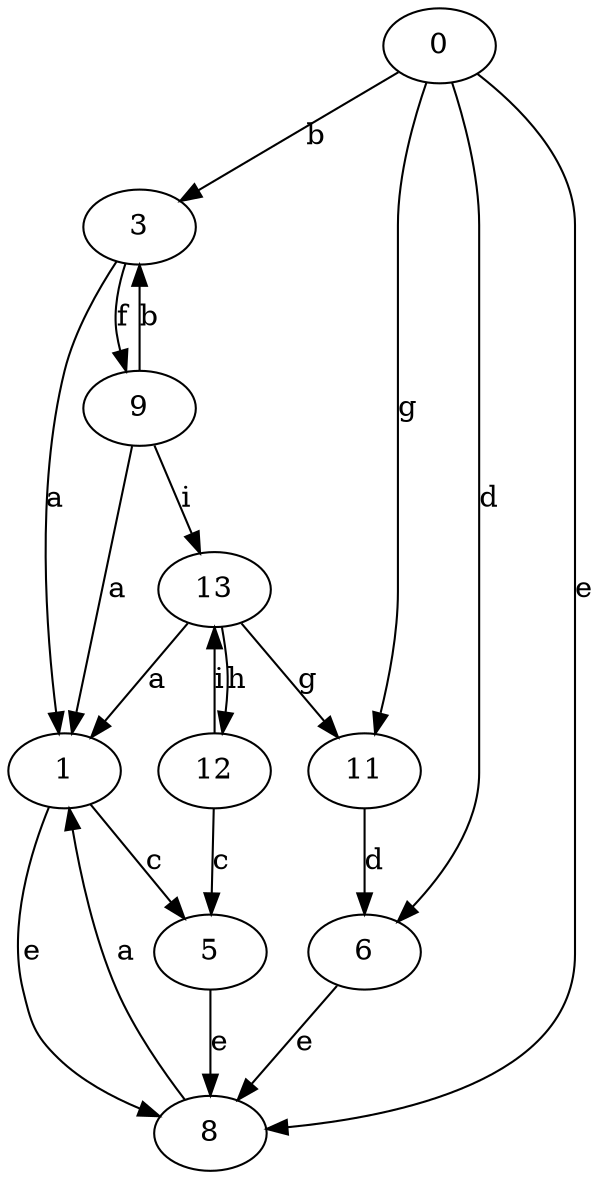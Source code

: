 strict digraph  {
1;
3;
5;
0;
6;
8;
9;
11;
12;
13;
1 -> 5  [label=c];
1 -> 8  [label=e];
3 -> 1  [label=a];
3 -> 9  [label=f];
5 -> 8  [label=e];
0 -> 3  [label=b];
0 -> 6  [label=d];
0 -> 8  [label=e];
0 -> 11  [label=g];
6 -> 8  [label=e];
8 -> 1  [label=a];
9 -> 1  [label=a];
9 -> 3  [label=b];
9 -> 13  [label=i];
11 -> 6  [label=d];
12 -> 5  [label=c];
12 -> 13  [label=i];
13 -> 1  [label=a];
13 -> 11  [label=g];
13 -> 12  [label=h];
}
